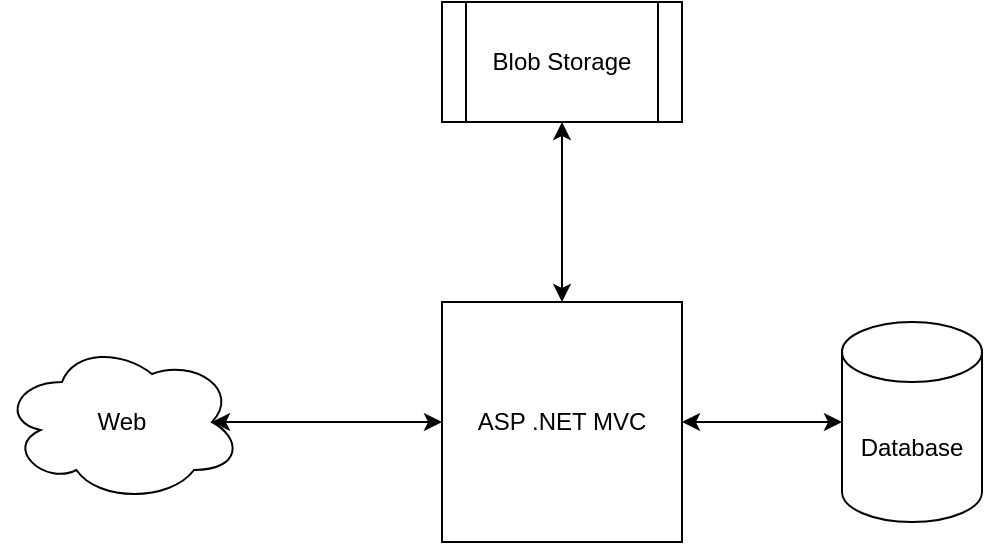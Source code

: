 <mxfile version="21.5.0" type="device">
  <diagram name="Page-1" id="BajBhMrA498XnWfkSq8C">
    <mxGraphModel dx="1434" dy="764" grid="1" gridSize="10" guides="1" tooltips="1" connect="1" arrows="1" fold="1" page="1" pageScale="1" pageWidth="850" pageHeight="1100" math="0" shadow="0">
      <root>
        <mxCell id="0" />
        <mxCell id="1" parent="0" />
        <mxCell id="WnhIYGRWOX-j_TyS0QTa-1" value="ASP .NET MVC" style="whiteSpace=wrap;html=1;aspect=fixed;" vertex="1" parent="1">
          <mxGeometry x="330" y="260" width="120" height="120" as="geometry" />
        </mxCell>
        <mxCell id="WnhIYGRWOX-j_TyS0QTa-2" value="Database" style="shape=cylinder3;whiteSpace=wrap;html=1;boundedLbl=1;backgroundOutline=1;size=15;" vertex="1" parent="1">
          <mxGeometry x="530" y="270" width="70" height="100" as="geometry" />
        </mxCell>
        <mxCell id="WnhIYGRWOX-j_TyS0QTa-3" value="Blob Storage" style="shape=process;whiteSpace=wrap;html=1;backgroundOutline=1;" vertex="1" parent="1">
          <mxGeometry x="330" y="110" width="120" height="60" as="geometry" />
        </mxCell>
        <mxCell id="WnhIYGRWOX-j_TyS0QTa-4" value="Web" style="ellipse;shape=cloud;whiteSpace=wrap;html=1;" vertex="1" parent="1">
          <mxGeometry x="110" y="280" width="120" height="80" as="geometry" />
        </mxCell>
        <mxCell id="WnhIYGRWOX-j_TyS0QTa-9" value="" style="endArrow=classic;startArrow=classic;html=1;rounded=0;exitX=0;exitY=0.5;exitDx=0;exitDy=0;exitPerimeter=0;entryX=1;entryY=0.5;entryDx=0;entryDy=0;" edge="1" parent="1" source="WnhIYGRWOX-j_TyS0QTa-2" target="WnhIYGRWOX-j_TyS0QTa-1">
          <mxGeometry width="50" height="50" relative="1" as="geometry">
            <mxPoint x="400" y="420" as="sourcePoint" />
            <mxPoint x="450" y="370" as="targetPoint" />
            <Array as="points" />
          </mxGeometry>
        </mxCell>
        <mxCell id="WnhIYGRWOX-j_TyS0QTa-10" value="" style="endArrow=classic;startArrow=classic;html=1;rounded=0;entryX=0.5;entryY=1;entryDx=0;entryDy=0;" edge="1" parent="1" target="WnhIYGRWOX-j_TyS0QTa-3">
          <mxGeometry width="50" height="50" relative="1" as="geometry">
            <mxPoint x="390" y="260" as="sourcePoint" />
            <mxPoint x="450" y="370" as="targetPoint" />
          </mxGeometry>
        </mxCell>
        <mxCell id="WnhIYGRWOX-j_TyS0QTa-11" value="" style="endArrow=classic;startArrow=classic;html=1;rounded=0;entryX=0;entryY=0.5;entryDx=0;entryDy=0;exitX=0.875;exitY=0.5;exitDx=0;exitDy=0;exitPerimeter=0;" edge="1" parent="1" source="WnhIYGRWOX-j_TyS0QTa-4" target="WnhIYGRWOX-j_TyS0QTa-1">
          <mxGeometry width="50" height="50" relative="1" as="geometry">
            <mxPoint x="400" y="420" as="sourcePoint" />
            <mxPoint x="450" y="370" as="targetPoint" />
          </mxGeometry>
        </mxCell>
      </root>
    </mxGraphModel>
  </diagram>
</mxfile>
